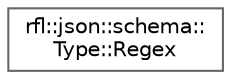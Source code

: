 digraph "类继承关系图"
{
 // LATEX_PDF_SIZE
  bgcolor="transparent";
  edge [fontname=Helvetica,fontsize=10,labelfontname=Helvetica,labelfontsize=10];
  node [fontname=Helvetica,fontsize=10,shape=box,height=0.2,width=0.4];
  rankdir="LR";
  Node0 [id="Node000000",label="rfl::json::schema::\lType::Regex",height=0.2,width=0.4,color="grey40", fillcolor="white", style="filled",URL="$structrfl_1_1json_1_1schema_1_1_type_1_1_regex.html",tooltip=" "];
}
